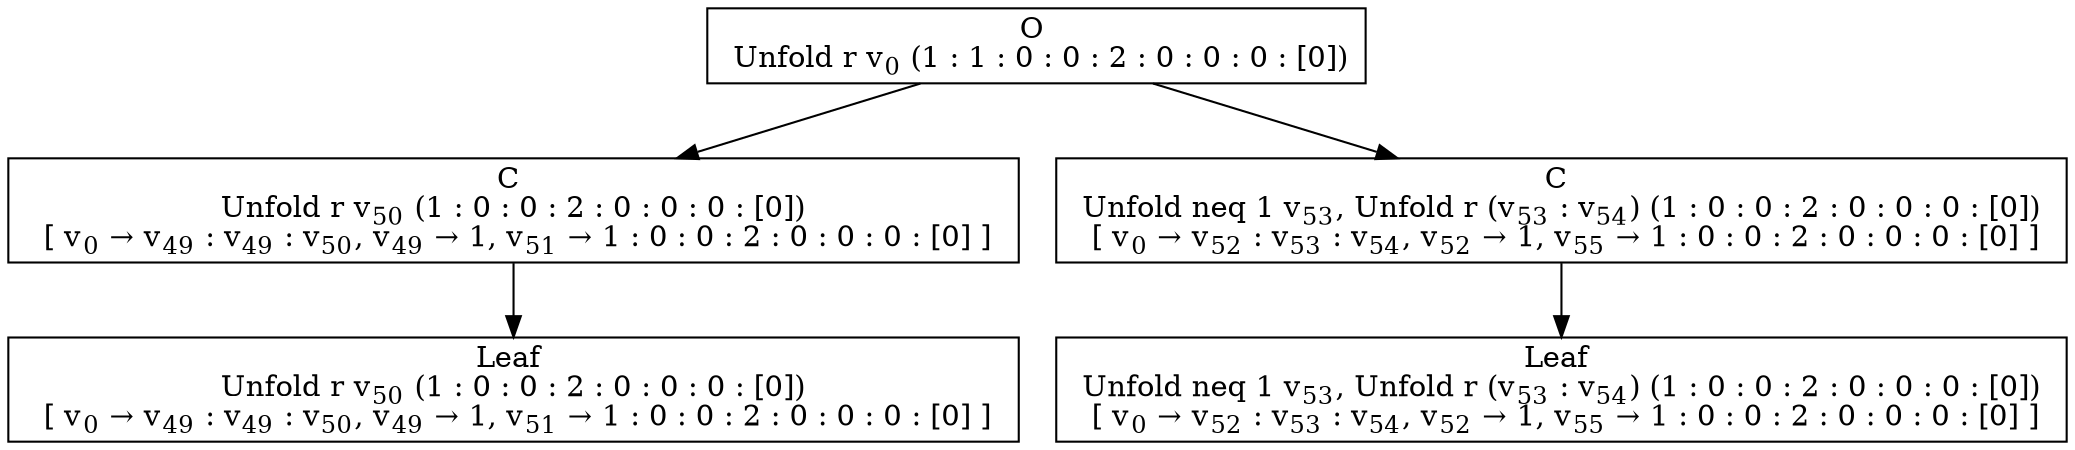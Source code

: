 digraph {
    graph [rankdir=TB
          ,bgcolor=transparent];
    node [shape=box
         ,fillcolor=white
         ,style=filled];
    0 [label=<O <BR/> Unfold r v<SUB>0</SUB> (1 : 1 : 0 : 0 : 2 : 0 : 0 : 0 : [0])>];
    1 [label=<C <BR/> Unfold r v<SUB>50</SUB> (1 : 0 : 0 : 2 : 0 : 0 : 0 : [0]) <BR/>  [ v<SUB>0</SUB> &rarr; v<SUB>49</SUB> : v<SUB>49</SUB> : v<SUB>50</SUB>, v<SUB>49</SUB> &rarr; 1, v<SUB>51</SUB> &rarr; 1 : 0 : 0 : 2 : 0 : 0 : 0 : [0] ] >];
    2 [label=<C <BR/> Unfold neq 1 v<SUB>53</SUB>, Unfold r (v<SUB>53</SUB> : v<SUB>54</SUB>) (1 : 0 : 0 : 2 : 0 : 0 : 0 : [0]) <BR/>  [ v<SUB>0</SUB> &rarr; v<SUB>52</SUB> : v<SUB>53</SUB> : v<SUB>54</SUB>, v<SUB>52</SUB> &rarr; 1, v<SUB>55</SUB> &rarr; 1 : 0 : 0 : 2 : 0 : 0 : 0 : [0] ] >];
    3 [label=<Leaf <BR/> Unfold r v<SUB>50</SUB> (1 : 0 : 0 : 2 : 0 : 0 : 0 : [0]) <BR/>  [ v<SUB>0</SUB> &rarr; v<SUB>49</SUB> : v<SUB>49</SUB> : v<SUB>50</SUB>, v<SUB>49</SUB> &rarr; 1, v<SUB>51</SUB> &rarr; 1 : 0 : 0 : 2 : 0 : 0 : 0 : [0] ] >];
    4 [label=<Leaf <BR/> Unfold neq 1 v<SUB>53</SUB>, Unfold r (v<SUB>53</SUB> : v<SUB>54</SUB>) (1 : 0 : 0 : 2 : 0 : 0 : 0 : [0]) <BR/>  [ v<SUB>0</SUB> &rarr; v<SUB>52</SUB> : v<SUB>53</SUB> : v<SUB>54</SUB>, v<SUB>52</SUB> &rarr; 1, v<SUB>55</SUB> &rarr; 1 : 0 : 0 : 2 : 0 : 0 : 0 : [0] ] >];
    0 -> 1 [label=""];
    0 -> 2 [label=""];
    1 -> 3 [label=""];
    2 -> 4 [label=""];
}